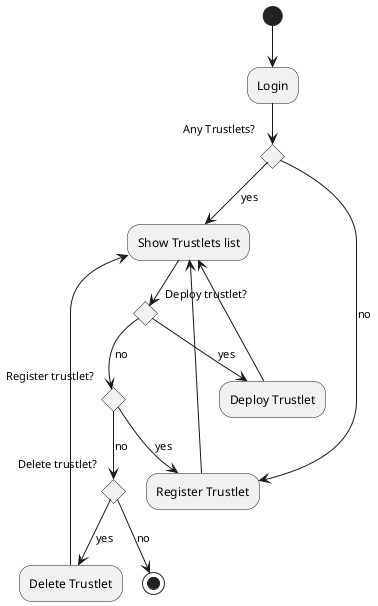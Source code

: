 @startuml

(*) --> "Login"

if "Any Trustlets?" then
  -->[yes] "Show Trustlets list"
  if "Deploy trustlet?" then
    -->[yes] "Deploy Trustlet"
  else
    -->[no] if "Register trustlet?" then
      -->[yes] "Register Trustlet"
    else
      -->[no] if "Delete trustlet?" then
        -->[yes] "Delete Trustlet"
      else
        -->[no] (*)
      endif
    endif
  endif
else
  -->[no] "Register Trustlet"
endif

"Register Trustlet" --> "Show Trustlets list"
"Deploy Trustlet" --> "Show Trustlets list"
"Delete Trustlet" --> "Show Trustlets list"

@enduml
